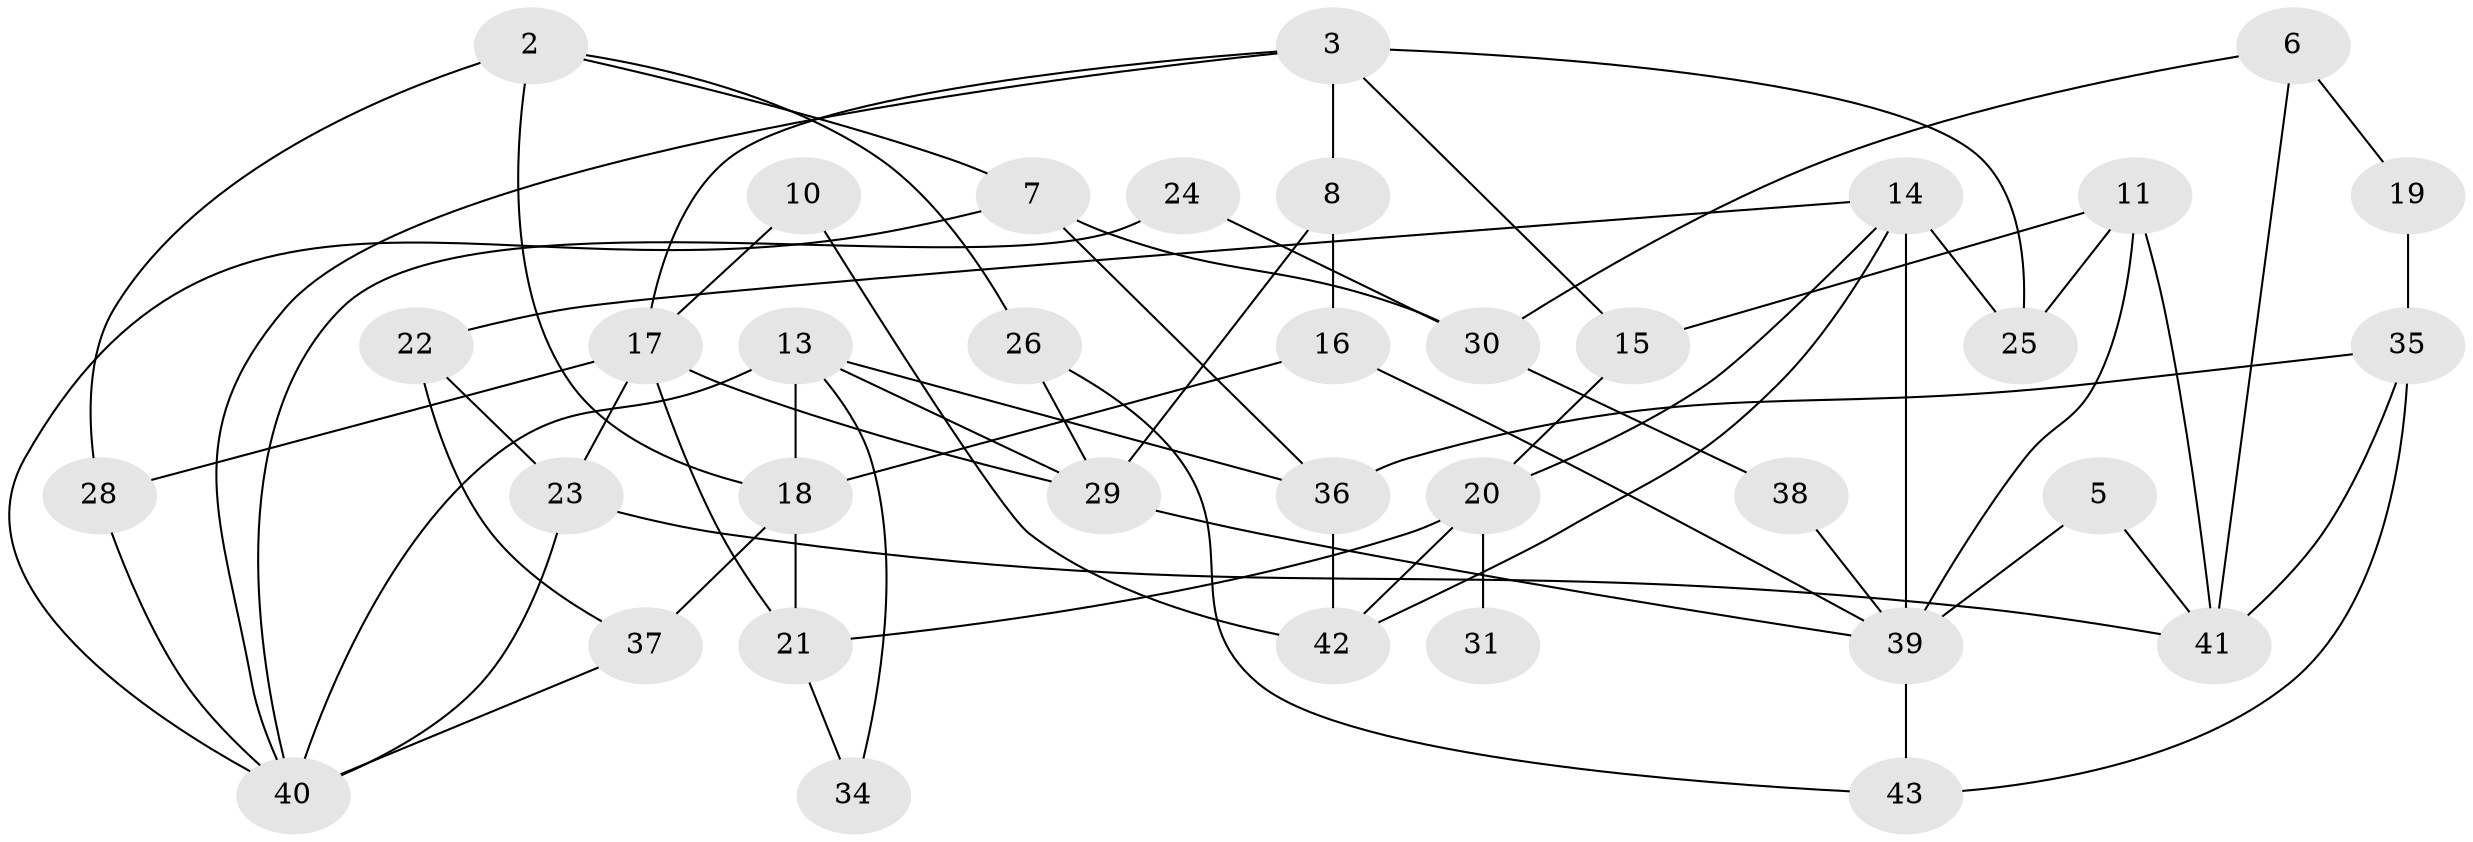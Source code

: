 // original degree distribution, {1: 0.12790697674418605, 3: 0.23255813953488372, 4: 0.16279069767441862, 6: 0.011627906976744186, 0: 0.08139534883720931, 5: 0.11627906976744186, 2: 0.2558139534883721, 7: 0.011627906976744186}
// Generated by graph-tools (version 1.1) at 2025/00/03/09/25 03:00:40]
// undirected, 36 vertices, 67 edges
graph export_dot {
graph [start="1"]
  node [color=gray90,style=filled];
  2;
  3;
  5;
  6;
  7;
  8;
  10;
  11;
  13;
  14;
  15;
  16;
  17;
  18;
  19;
  20;
  21;
  22;
  23;
  24;
  25;
  26;
  28;
  29;
  30;
  31;
  34;
  35;
  36;
  37;
  38;
  39;
  40;
  41;
  42;
  43;
  2 -- 7 [weight=1.0];
  2 -- 18 [weight=2.0];
  2 -- 26 [weight=1.0];
  2 -- 28 [weight=1.0];
  3 -- 8 [weight=1.0];
  3 -- 15 [weight=1.0];
  3 -- 17 [weight=1.0];
  3 -- 25 [weight=1.0];
  3 -- 40 [weight=1.0];
  5 -- 39 [weight=1.0];
  5 -- 41 [weight=1.0];
  6 -- 19 [weight=1.0];
  6 -- 30 [weight=1.0];
  6 -- 41 [weight=1.0];
  7 -- 30 [weight=1.0];
  7 -- 36 [weight=1.0];
  7 -- 40 [weight=1.0];
  8 -- 16 [weight=1.0];
  8 -- 29 [weight=1.0];
  10 -- 17 [weight=1.0];
  10 -- 42 [weight=1.0];
  11 -- 15 [weight=1.0];
  11 -- 25 [weight=1.0];
  11 -- 39 [weight=1.0];
  11 -- 41 [weight=1.0];
  13 -- 18 [weight=1.0];
  13 -- 29 [weight=1.0];
  13 -- 34 [weight=1.0];
  13 -- 36 [weight=1.0];
  13 -- 40 [weight=1.0];
  14 -- 20 [weight=1.0];
  14 -- 22 [weight=1.0];
  14 -- 25 [weight=2.0];
  14 -- 39 [weight=2.0];
  14 -- 42 [weight=1.0];
  15 -- 20 [weight=1.0];
  16 -- 18 [weight=1.0];
  16 -- 39 [weight=1.0];
  17 -- 21 [weight=1.0];
  17 -- 23 [weight=1.0];
  17 -- 28 [weight=1.0];
  17 -- 29 [weight=2.0];
  18 -- 21 [weight=1.0];
  18 -- 37 [weight=1.0];
  19 -- 35 [weight=1.0];
  20 -- 21 [weight=1.0];
  20 -- 31 [weight=1.0];
  20 -- 42 [weight=1.0];
  21 -- 34 [weight=1.0];
  22 -- 23 [weight=1.0];
  22 -- 37 [weight=1.0];
  23 -- 40 [weight=1.0];
  23 -- 41 [weight=1.0];
  24 -- 30 [weight=1.0];
  24 -- 40 [weight=1.0];
  26 -- 29 [weight=1.0];
  26 -- 43 [weight=1.0];
  28 -- 40 [weight=1.0];
  29 -- 39 [weight=1.0];
  30 -- 38 [weight=1.0];
  35 -- 36 [weight=2.0];
  35 -- 41 [weight=1.0];
  35 -- 43 [weight=1.0];
  36 -- 42 [weight=1.0];
  37 -- 40 [weight=1.0];
  38 -- 39 [weight=1.0];
  39 -- 43 [weight=1.0];
}
